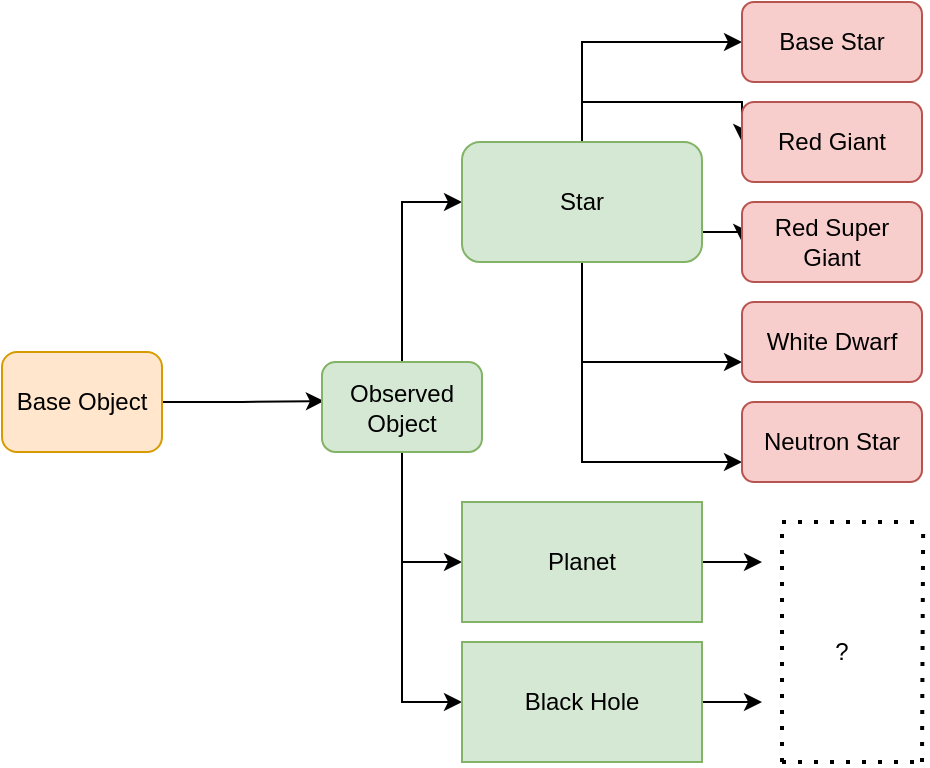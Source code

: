 <mxfile version="21.3.0" type="github">
  <diagram name="Page-1" id="lSAiewkSidiWHItB0dYV">
    <mxGraphModel dx="700" dy="369" grid="1" gridSize="10" guides="1" tooltips="1" connect="1" arrows="1" fold="1" page="1" pageScale="1" pageWidth="827" pageHeight="1169" math="0" shadow="0">
      <root>
        <mxCell id="0" />
        <mxCell id="1" parent="0" />
        <mxCell id="q2g75bmNKRoyMna3hF0H-6" style="edgeStyle=orthogonalEdgeStyle;rounded=0;orthogonalLoop=1;jettySize=auto;html=1;entryX=0.012;entryY=0.434;entryDx=0;entryDy=0;entryPerimeter=0;" edge="1" parent="1" source="q2g75bmNKRoyMna3hF0H-1" target="q2g75bmNKRoyMna3hF0H-2">
          <mxGeometry relative="1" as="geometry" />
        </mxCell>
        <mxCell id="q2g75bmNKRoyMna3hF0H-1" value="Base Object" style="rounded=1;whiteSpace=wrap;html=1;fillColor=#ffe6cc;strokeColor=#d79b00;" vertex="1" parent="1">
          <mxGeometry x="50" y="265" width="80" height="50" as="geometry" />
        </mxCell>
        <mxCell id="q2g75bmNKRoyMna3hF0H-19" style="edgeStyle=orthogonalEdgeStyle;rounded=0;orthogonalLoop=1;jettySize=auto;html=1;exitX=0.5;exitY=1;exitDx=0;exitDy=0;entryX=0;entryY=0.5;entryDx=0;entryDy=0;" edge="1" parent="1" source="q2g75bmNKRoyMna3hF0H-2" target="q2g75bmNKRoyMna3hF0H-17">
          <mxGeometry relative="1" as="geometry" />
        </mxCell>
        <mxCell id="q2g75bmNKRoyMna3hF0H-25" style="edgeStyle=orthogonalEdgeStyle;rounded=0;orthogonalLoop=1;jettySize=auto;html=1;exitX=0.5;exitY=1;exitDx=0;exitDy=0;entryX=0;entryY=0.5;entryDx=0;entryDy=0;" edge="1" parent="1" source="q2g75bmNKRoyMna3hF0H-2" target="q2g75bmNKRoyMna3hF0H-20">
          <mxGeometry relative="1" as="geometry" />
        </mxCell>
        <mxCell id="q2g75bmNKRoyMna3hF0H-29" style="edgeStyle=orthogonalEdgeStyle;rounded=0;orthogonalLoop=1;jettySize=auto;html=1;exitX=0.5;exitY=0;exitDx=0;exitDy=0;entryX=0;entryY=0.5;entryDx=0;entryDy=0;" edge="1" parent="1" source="q2g75bmNKRoyMna3hF0H-2" target="q2g75bmNKRoyMna3hF0H-15">
          <mxGeometry relative="1" as="geometry" />
        </mxCell>
        <mxCell id="q2g75bmNKRoyMna3hF0H-2" value="Observed Object" style="rounded=1;whiteSpace=wrap;html=1;fillColor=#d5e8d4;strokeColor=#82b366;" vertex="1" parent="1">
          <mxGeometry x="210" y="270" width="80" height="45" as="geometry" />
        </mxCell>
        <mxCell id="q2g75bmNKRoyMna3hF0H-38" style="edgeStyle=orthogonalEdgeStyle;rounded=0;orthogonalLoop=1;jettySize=auto;html=1;exitX=0.5;exitY=0;exitDx=0;exitDy=0;entryX=0;entryY=0.5;entryDx=0;entryDy=0;" edge="1" parent="1" source="q2g75bmNKRoyMna3hF0H-15" target="q2g75bmNKRoyMna3hF0H-31">
          <mxGeometry relative="1" as="geometry" />
        </mxCell>
        <mxCell id="q2g75bmNKRoyMna3hF0H-39" style="edgeStyle=orthogonalEdgeStyle;rounded=0;orthogonalLoop=1;jettySize=auto;html=1;exitX=0.5;exitY=0;exitDx=0;exitDy=0;entryX=0;entryY=0.5;entryDx=0;entryDy=0;" edge="1" parent="1" source="q2g75bmNKRoyMna3hF0H-15" target="q2g75bmNKRoyMna3hF0H-32">
          <mxGeometry relative="1" as="geometry" />
        </mxCell>
        <mxCell id="q2g75bmNKRoyMna3hF0H-42" style="edgeStyle=orthogonalEdgeStyle;rounded=0;orthogonalLoop=1;jettySize=auto;html=1;exitX=1;exitY=0.75;exitDx=0;exitDy=0;entryX=0;entryY=0.5;entryDx=0;entryDy=0;" edge="1" parent="1" source="q2g75bmNKRoyMna3hF0H-15" target="q2g75bmNKRoyMna3hF0H-33">
          <mxGeometry relative="1" as="geometry" />
        </mxCell>
        <mxCell id="q2g75bmNKRoyMna3hF0H-44" style="edgeStyle=orthogonalEdgeStyle;rounded=0;orthogonalLoop=1;jettySize=auto;html=1;exitX=0.5;exitY=1;exitDx=0;exitDy=0;entryX=0;entryY=0.75;entryDx=0;entryDy=0;" edge="1" parent="1" source="q2g75bmNKRoyMna3hF0H-15" target="q2g75bmNKRoyMna3hF0H-34">
          <mxGeometry relative="1" as="geometry" />
        </mxCell>
        <mxCell id="q2g75bmNKRoyMna3hF0H-45" style="edgeStyle=orthogonalEdgeStyle;rounded=0;orthogonalLoop=1;jettySize=auto;html=1;exitX=0.5;exitY=1;exitDx=0;exitDy=0;entryX=0;entryY=0.75;entryDx=0;entryDy=0;" edge="1" parent="1" source="q2g75bmNKRoyMna3hF0H-15" target="q2g75bmNKRoyMna3hF0H-35">
          <mxGeometry relative="1" as="geometry" />
        </mxCell>
        <mxCell id="q2g75bmNKRoyMna3hF0H-15" value="Star" style="rounded=1;whiteSpace=wrap;html=1;fillColor=#d5e8d4;strokeColor=#82b366;" vertex="1" parent="1">
          <mxGeometry x="280" y="160" width="120" height="60" as="geometry" />
        </mxCell>
        <mxCell id="q2g75bmNKRoyMna3hF0H-49" style="edgeStyle=orthogonalEdgeStyle;rounded=0;orthogonalLoop=1;jettySize=auto;html=1;exitX=1;exitY=0.5;exitDx=0;exitDy=0;" edge="1" parent="1" source="q2g75bmNKRoyMna3hF0H-17">
          <mxGeometry relative="1" as="geometry">
            <mxPoint x="430.0" y="440.294" as="targetPoint" />
          </mxGeometry>
        </mxCell>
        <mxCell id="q2g75bmNKRoyMna3hF0H-17" value="Black Hole" style="rounded=0;whiteSpace=wrap;html=1;fillColor=#d5e8d4;strokeColor=#82b366;" vertex="1" parent="1">
          <mxGeometry x="280" y="410" width="120" height="60" as="geometry" />
        </mxCell>
        <mxCell id="q2g75bmNKRoyMna3hF0H-47" style="edgeStyle=orthogonalEdgeStyle;rounded=0;orthogonalLoop=1;jettySize=auto;html=1;exitX=1;exitY=0.5;exitDx=0;exitDy=0;" edge="1" parent="1" source="q2g75bmNKRoyMna3hF0H-20">
          <mxGeometry relative="1" as="geometry">
            <mxPoint x="430.0" y="370.294" as="targetPoint" />
          </mxGeometry>
        </mxCell>
        <mxCell id="q2g75bmNKRoyMna3hF0H-20" value="Planet" style="rounded=0;whiteSpace=wrap;html=1;fillColor=#d5e8d4;strokeColor=#82b366;" vertex="1" parent="1">
          <mxGeometry x="280" y="340" width="120" height="60" as="geometry" />
        </mxCell>
        <mxCell id="q2g75bmNKRoyMna3hF0H-31" value="Base Star" style="rounded=1;whiteSpace=wrap;html=1;fillColor=#f8cecc;strokeColor=#b85450;" vertex="1" parent="1">
          <mxGeometry x="420" y="90" width="90" height="40" as="geometry" />
        </mxCell>
        <mxCell id="q2g75bmNKRoyMna3hF0H-32" value="Red Giant" style="rounded=1;whiteSpace=wrap;html=1;fillColor=#f8cecc;strokeColor=#b85450;" vertex="1" parent="1">
          <mxGeometry x="420" y="140" width="90" height="40" as="geometry" />
        </mxCell>
        <mxCell id="q2g75bmNKRoyMna3hF0H-33" value="Red Super Giant" style="rounded=1;whiteSpace=wrap;html=1;fillColor=#f8cecc;strokeColor=#b85450;" vertex="1" parent="1">
          <mxGeometry x="420" y="190" width="90" height="40" as="geometry" />
        </mxCell>
        <mxCell id="q2g75bmNKRoyMna3hF0H-34" value="White Dwarf" style="rounded=1;whiteSpace=wrap;html=1;fillColor=#f8cecc;strokeColor=#b85450;" vertex="1" parent="1">
          <mxGeometry x="420" y="240" width="90" height="40" as="geometry" />
        </mxCell>
        <mxCell id="q2g75bmNKRoyMna3hF0H-35" value="Neutron Star" style="rounded=1;whiteSpace=wrap;html=1;fillColor=#f8cecc;strokeColor=#b85450;" vertex="1" parent="1">
          <mxGeometry x="420" y="290" width="90" height="40" as="geometry" />
        </mxCell>
        <mxCell id="q2g75bmNKRoyMna3hF0H-50" value="" style="endArrow=none;dashed=1;html=1;dashPattern=1 3;strokeWidth=2;rounded=0;" edge="1" parent="1">
          <mxGeometry width="50" height="50" relative="1" as="geometry">
            <mxPoint x="440" y="470" as="sourcePoint" />
            <mxPoint x="440" y="350" as="targetPoint" />
          </mxGeometry>
        </mxCell>
        <mxCell id="q2g75bmNKRoyMna3hF0H-51" value="" style="endArrow=none;dashed=1;html=1;dashPattern=1 3;strokeWidth=2;rounded=0;" edge="1" parent="1">
          <mxGeometry width="50" height="50" relative="1" as="geometry">
            <mxPoint x="440" y="350" as="sourcePoint" />
            <mxPoint x="510" y="350" as="targetPoint" />
          </mxGeometry>
        </mxCell>
        <mxCell id="q2g75bmNKRoyMna3hF0H-52" value="" style="endArrow=none;dashed=1;html=1;dashPattern=1 3;strokeWidth=2;rounded=0;" edge="1" parent="1">
          <mxGeometry width="50" height="50" relative="1" as="geometry">
            <mxPoint x="510.0" y="470" as="sourcePoint" />
            <mxPoint x="510.59" y="350" as="targetPoint" />
          </mxGeometry>
        </mxCell>
        <mxCell id="q2g75bmNKRoyMna3hF0H-53" value="" style="endArrow=none;dashed=1;html=1;dashPattern=1 3;strokeWidth=2;rounded=0;" edge="1" parent="1">
          <mxGeometry width="50" height="50" relative="1" as="geometry">
            <mxPoint x="440" y="470" as="sourcePoint" />
            <mxPoint x="510" y="470" as="targetPoint" />
          </mxGeometry>
        </mxCell>
        <mxCell id="q2g75bmNKRoyMna3hF0H-55" value="?" style="text;html=1;strokeColor=none;fillColor=none;align=center;verticalAlign=middle;whiteSpace=wrap;rounded=0;" vertex="1" parent="1">
          <mxGeometry x="440" y="400" width="60" height="30" as="geometry" />
        </mxCell>
      </root>
    </mxGraphModel>
  </diagram>
</mxfile>
